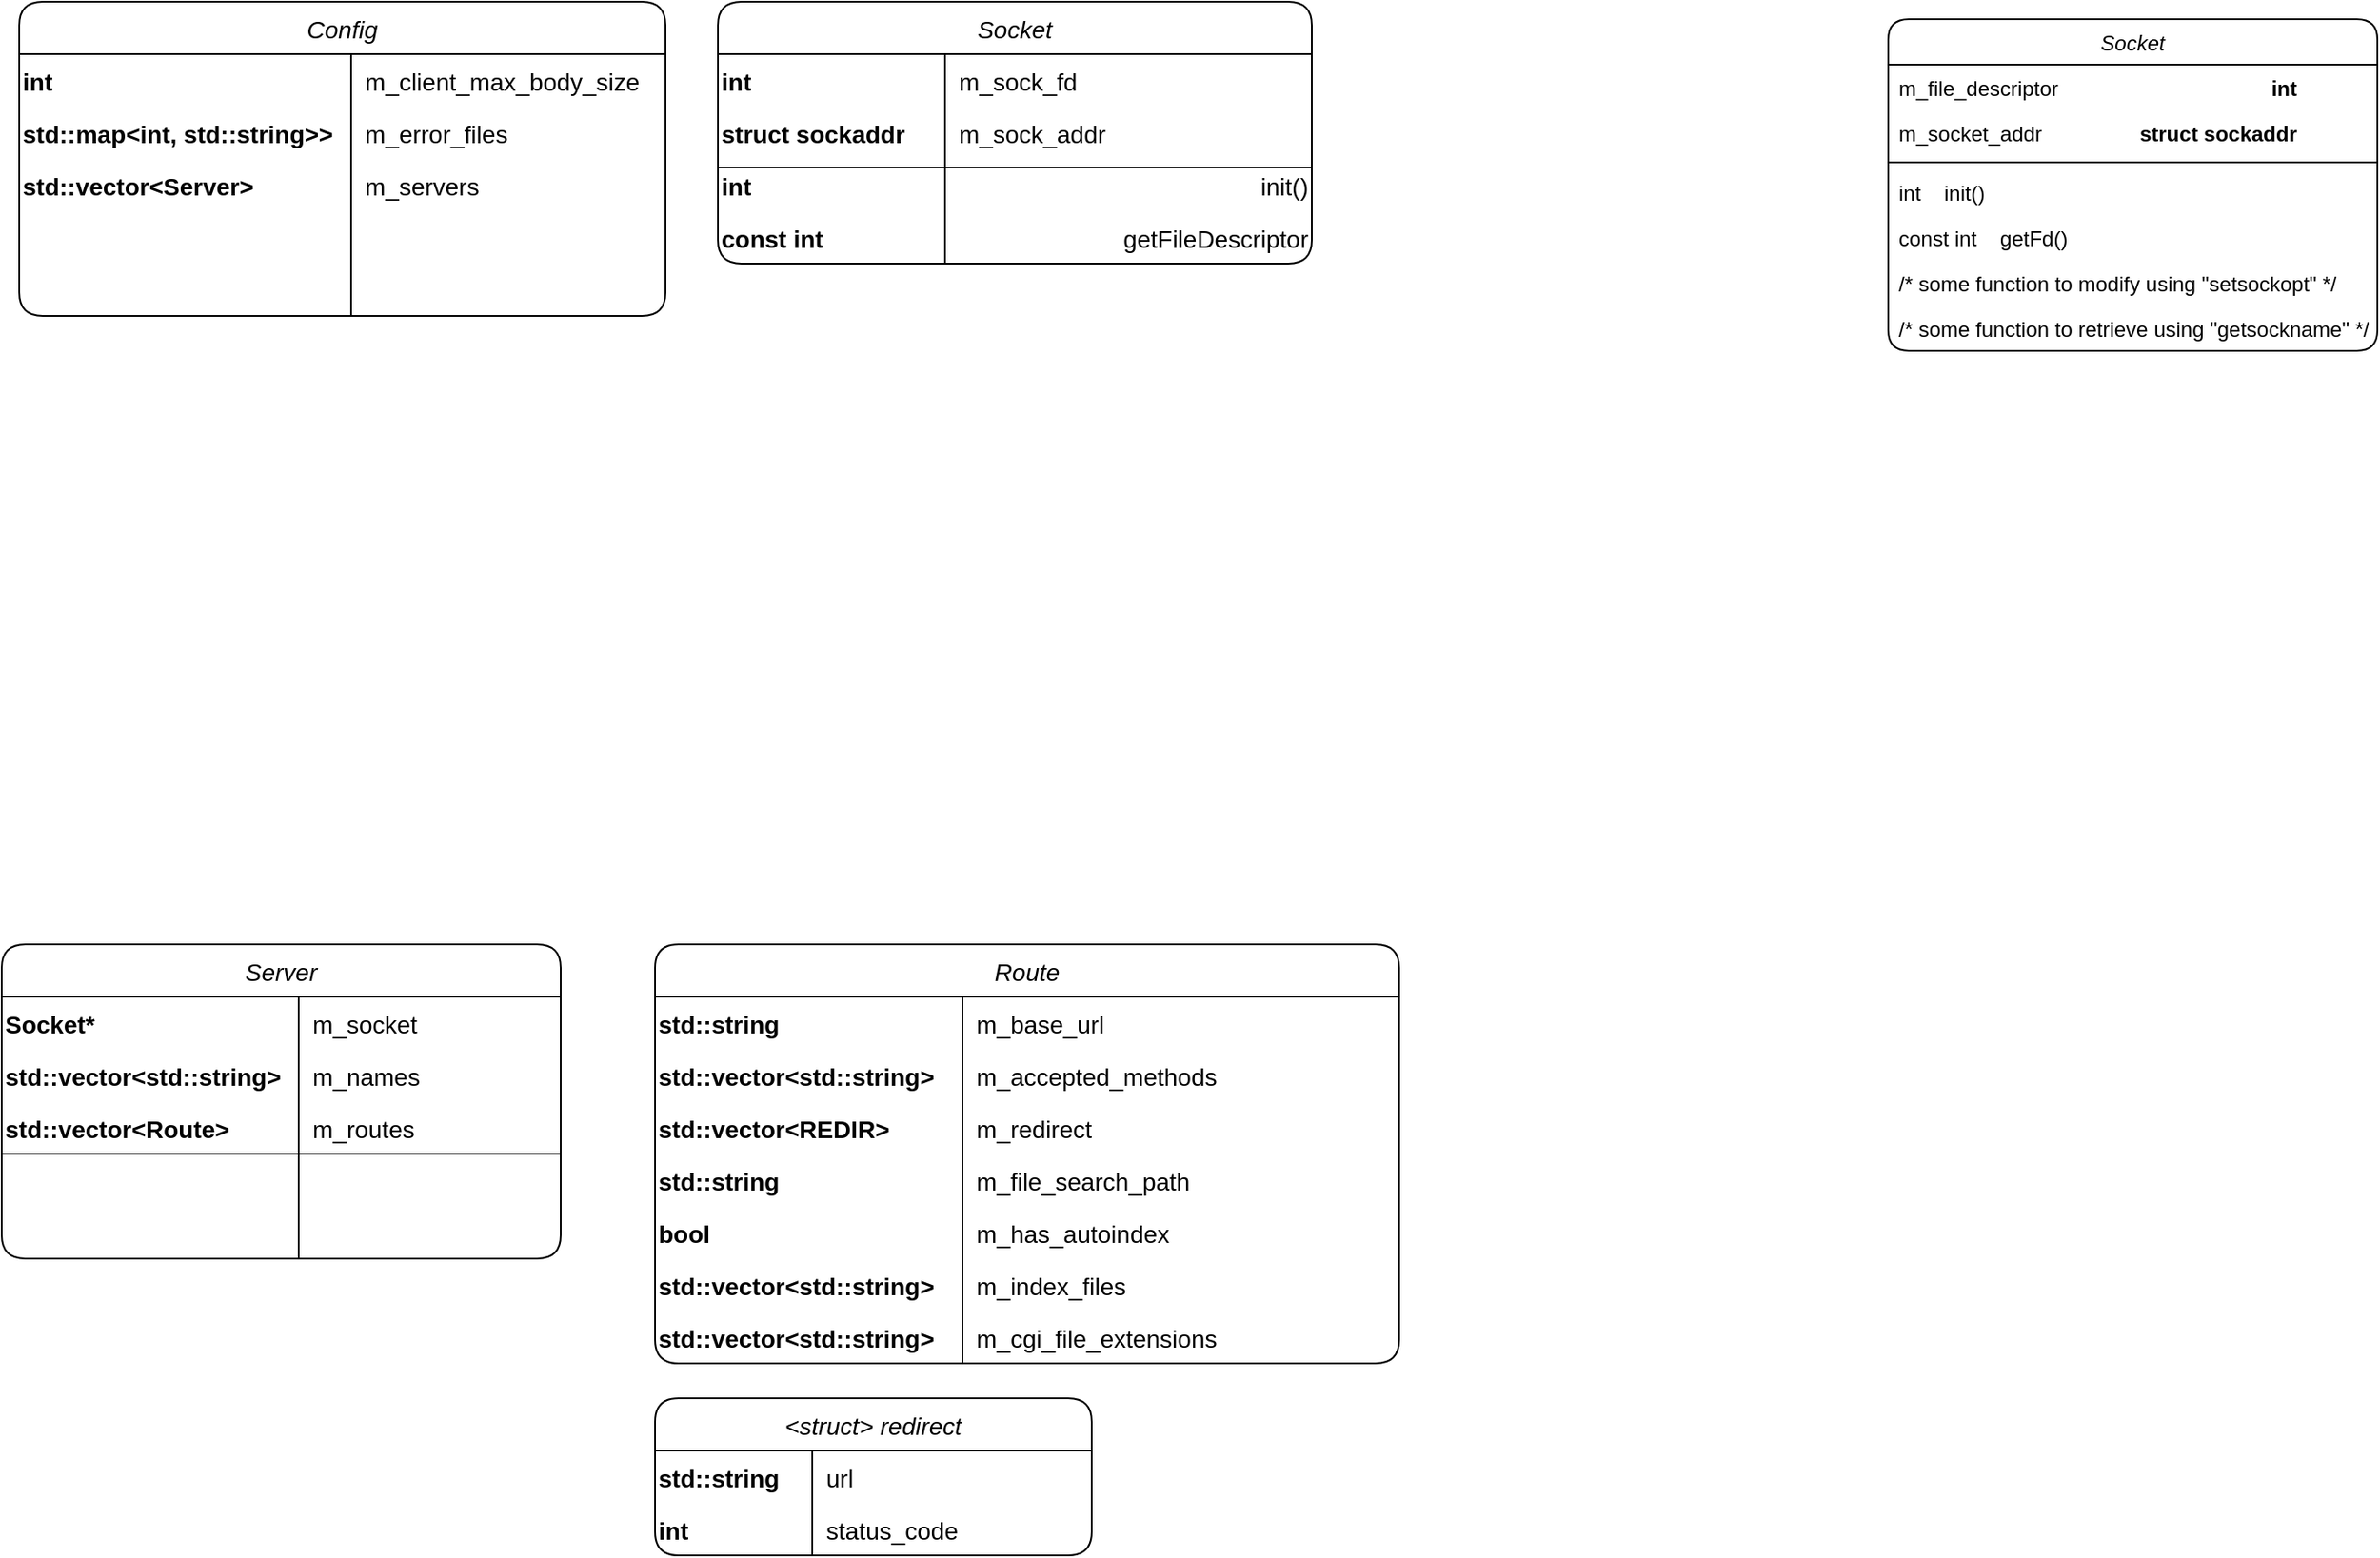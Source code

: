 <mxfile version="16.5.2" type="device"><diagram id="C5RBs43oDa-KdzZeNtuy" name="Page-1"><mxGraphModel dx="2066" dy="1130" grid="1" gridSize="10" guides="1" tooltips="1" connect="1" arrows="1" fold="1" page="1" pageScale="1" pageWidth="827" pageHeight="1169" math="0" shadow="0"><root><mxCell id="WIyWlLk6GJQsqaUBKTNV-0"/><mxCell id="WIyWlLk6GJQsqaUBKTNV-1" parent="WIyWlLk6GJQsqaUBKTNV-0"/><mxCell id="sUEwmZdYw1arLNyRyCAi-37" value="Socket" style="swimlane;fontStyle=2;align=center;verticalAlign=top;childLayout=stackLayout;horizontal=1;startSize=26;horizontalStack=0;resizeParent=1;resizeLast=0;collapsible=1;marginBottom=0;rounded=1;shadow=0;strokeWidth=1;" parent="WIyWlLk6GJQsqaUBKTNV-1" vertex="1"><mxGeometry x="1120" y="120" width="280" height="190" as="geometry"><mxRectangle x="220" y="120" width="160" height="26" as="alternateBounds"/></mxGeometry></mxCell><mxCell id="sUEwmZdYw1arLNyRyCAi-38" value="" style="group" parent="sUEwmZdYw1arLNyRyCAi-37" vertex="1" connectable="0"><mxGeometry y="26" width="280" height="26" as="geometry"/></mxCell><mxCell id="sUEwmZdYw1arLNyRyCAi-39" value="m_file_descriptor" style="text;align=left;verticalAlign=top;spacingLeft=4;spacingRight=4;overflow=hidden;rotatable=0;points=[[0,0.5],[1,0.5]];portConstraint=eastwest;" parent="sUEwmZdYw1arLNyRyCAi-38" vertex="1"><mxGeometry width="120" height="26" as="geometry"/></mxCell><mxCell id="sUEwmZdYw1arLNyRyCAi-40" value="int" style="text;align=right;verticalAlign=top;spacingLeft=4;spacingRight=4;overflow=hidden;rotatable=0;points=[[0,0.5],[1,0.5]];portConstraint=eastwest;fontStyle=1" parent="sUEwmZdYw1arLNyRyCAi-38" vertex="1"><mxGeometry x="120" width="120" height="26" as="geometry"/></mxCell><mxCell id="sUEwmZdYw1arLNyRyCAi-41" value="" style="group" parent="sUEwmZdYw1arLNyRyCAi-37" vertex="1" connectable="0"><mxGeometry y="52" width="280" height="26" as="geometry"/></mxCell><mxCell id="sUEwmZdYw1arLNyRyCAi-42" value="m_socket_addr" style="text;align=left;verticalAlign=top;spacingLeft=4;spacingRight=4;overflow=hidden;rotatable=0;points=[[0,0.5],[1,0.5]];portConstraint=eastwest;" parent="sUEwmZdYw1arLNyRyCAi-41" vertex="1"><mxGeometry width="120" height="26" as="geometry"/></mxCell><mxCell id="sUEwmZdYw1arLNyRyCAi-43" value="struct sockaddr" style="text;align=right;verticalAlign=top;spacingLeft=4;spacingRight=4;overflow=hidden;rotatable=0;points=[[0,0.5],[1,0.5]];portConstraint=eastwest;fontStyle=1" parent="sUEwmZdYw1arLNyRyCAi-41" vertex="1"><mxGeometry x="120" width="120" height="26" as="geometry"/></mxCell><mxCell id="sUEwmZdYw1arLNyRyCAi-44" value="" style="line;html=1;strokeWidth=1;align=left;verticalAlign=middle;spacingTop=-1;spacingLeft=3;spacingRight=3;rotatable=0;labelPosition=right;points=[];portConstraint=eastwest;" parent="sUEwmZdYw1arLNyRyCAi-37" vertex="1"><mxGeometry y="78" width="280" height="8" as="geometry"/></mxCell><mxCell id="sUEwmZdYw1arLNyRyCAi-45" value="int    init()" style="text;align=left;verticalAlign=top;spacingLeft=4;spacingRight=4;overflow=hidden;rotatable=0;points=[[0,0.5],[1,0.5]];portConstraint=eastwest;" parent="sUEwmZdYw1arLNyRyCAi-37" vertex="1"><mxGeometry y="86" width="280" height="26" as="geometry"/></mxCell><mxCell id="sUEwmZdYw1arLNyRyCAi-46" value="const int    getFd()" style="text;align=left;verticalAlign=top;spacingLeft=4;spacingRight=4;overflow=hidden;rotatable=0;points=[[0,0.5],[1,0.5]];portConstraint=eastwest;" parent="sUEwmZdYw1arLNyRyCAi-37" vertex="1"><mxGeometry y="112" width="280" height="26" as="geometry"/></mxCell><mxCell id="sUEwmZdYw1arLNyRyCAi-47" value="/* some function to modify using &quot;setsockopt&quot; */" style="text;align=left;verticalAlign=top;spacingLeft=4;spacingRight=4;overflow=hidden;rotatable=0;points=[[0,0.5],[1,0.5]];portConstraint=eastwest;" parent="sUEwmZdYw1arLNyRyCAi-37" vertex="1"><mxGeometry y="138" width="280" height="26" as="geometry"/></mxCell><mxCell id="sUEwmZdYw1arLNyRyCAi-48" value="/* some function to retrieve using &quot;getsockname&quot; */" style="text;align=left;verticalAlign=top;spacingLeft=4;spacingRight=4;overflow=hidden;rotatable=0;points=[[0,0.5],[1,0.5]];portConstraint=eastwest;" parent="sUEwmZdYw1arLNyRyCAi-37" vertex="1"><mxGeometry y="164" width="280" height="26" as="geometry"/></mxCell><mxCell id="sUEwmZdYw1arLNyRyCAi-73" value="Server" style="shape=table;startSize=30;container=1;collapsible=1;childLayout=tableLayout;fixedRows=1;rowLines=0;fontStyle=2;align=center;resizeLast=1;rounded=1;labelBackgroundColor=none;fillColor=default;gradientColor=none;fontSize=14;" parent="WIyWlLk6GJQsqaUBKTNV-1" vertex="1"><mxGeometry x="40" y="650" width="320" height="180" as="geometry"/></mxCell><mxCell id="sUEwmZdYw1arLNyRyCAi-77" value="" style="shape=tableRow;horizontal=0;startSize=0;swimlaneHead=0;swimlaneBody=0;fillColor=none;collapsible=0;dropTarget=0;points=[[0,0.5],[1,0.5]];portConstraint=eastwest;top=0;left=0;right=0;bottom=0;rounded=1;labelBackgroundColor=#E6E6E6;strokeColor=default;swimlaneFillColor=none;swimlaneLine=1;sketch=0;" parent="sUEwmZdYw1arLNyRyCAi-73" vertex="1"><mxGeometry y="30" width="320" height="30" as="geometry"/></mxCell><mxCell id="sUEwmZdYw1arLNyRyCAi-78" value="Socket*" style="shape=partialRectangle;connectable=0;fillColor=none;top=0;left=0;bottom=0;right=0;editable=1;overflow=hidden;rounded=1;labelBackgroundColor=none;fontStyle=1;align=left;fontSize=14;" parent="sUEwmZdYw1arLNyRyCAi-77" vertex="1"><mxGeometry width="170" height="30" as="geometry"><mxRectangle width="170" height="30" as="alternateBounds"/></mxGeometry></mxCell><mxCell id="sUEwmZdYw1arLNyRyCAi-79" value="m_socket" style="shape=partialRectangle;connectable=0;fillColor=none;top=0;left=0;bottom=0;right=0;align=left;spacingLeft=6;overflow=hidden;rounded=1;labelBackgroundColor=none;strokeColor=default;fontSize=14;" parent="sUEwmZdYw1arLNyRyCAi-77" vertex="1"><mxGeometry x="170" width="150" height="30" as="geometry"><mxRectangle width="150" height="30" as="alternateBounds"/></mxGeometry></mxCell><mxCell id="sUEwmZdYw1arLNyRyCAi-80" value="" style="shape=tableRow;horizontal=0;startSize=0;swimlaneHead=0;swimlaneBody=0;fillColor=none;collapsible=0;dropTarget=0;points=[[0,0.5],[1,0.5]];portConstraint=eastwest;top=0;left=0;right=0;bottom=0;rounded=1;labelBackgroundColor=#E6E6E6;" parent="sUEwmZdYw1arLNyRyCAi-73" vertex="1"><mxGeometry y="60" width="320" height="30" as="geometry"/></mxCell><mxCell id="sUEwmZdYw1arLNyRyCAi-81" value="std::vector&lt;std::string&gt;" style="shape=partialRectangle;connectable=0;fillColor=none;top=0;left=0;bottom=0;right=0;editable=1;overflow=hidden;rounded=1;labelBackgroundColor=none;fontStyle=1;align=left;fontSize=14;" parent="sUEwmZdYw1arLNyRyCAi-80" vertex="1"><mxGeometry width="170" height="30" as="geometry"><mxRectangle width="170" height="30" as="alternateBounds"/></mxGeometry></mxCell><mxCell id="sUEwmZdYw1arLNyRyCAi-82" value="m_names" style="shape=partialRectangle;connectable=0;fillColor=none;top=0;left=0;bottom=0;right=0;align=left;spacingLeft=6;overflow=hidden;rounded=1;labelBackgroundColor=none;fontSize=14;" parent="sUEwmZdYw1arLNyRyCAi-80" vertex="1"><mxGeometry x="170" width="150" height="30" as="geometry"><mxRectangle width="150" height="30" as="alternateBounds"/></mxGeometry></mxCell><mxCell id="sUEwmZdYw1arLNyRyCAi-83" value="" style="shape=tableRow;horizontal=0;startSize=0;swimlaneHead=0;swimlaneBody=0;fillColor=none;collapsible=0;dropTarget=0;points=[[0,0.5],[1,0.5]];portConstraint=eastwest;top=0;left=0;right=0;bottom=0;rounded=1;labelBackgroundColor=#E6E6E6;" parent="sUEwmZdYw1arLNyRyCAi-73" vertex="1"><mxGeometry y="90" width="320" height="30" as="geometry"/></mxCell><mxCell id="sUEwmZdYw1arLNyRyCAi-84" value="std::vector&lt;Route&gt;" style="shape=partialRectangle;connectable=0;fillColor=none;top=0;left=0;bottom=0;right=0;editable=1;overflow=hidden;rounded=1;labelBackgroundColor=none;align=left;fontStyle=1;fontSize=14;" parent="sUEwmZdYw1arLNyRyCAi-83" vertex="1"><mxGeometry width="170" height="30" as="geometry"><mxRectangle width="170" height="30" as="alternateBounds"/></mxGeometry></mxCell><mxCell id="sUEwmZdYw1arLNyRyCAi-85" value="m_routes" style="shape=partialRectangle;connectable=0;fillColor=none;top=0;left=0;bottom=0;right=0;align=left;spacingLeft=6;overflow=hidden;rounded=1;labelBackgroundColor=none;fontSize=14;" parent="sUEwmZdYw1arLNyRyCAi-83" vertex="1"><mxGeometry x="170" width="150" height="30" as="geometry"><mxRectangle width="150" height="30" as="alternateBounds"/></mxGeometry></mxCell><mxCell id="sUEwmZdYw1arLNyRyCAi-101" style="shape=tableRow;horizontal=0;startSize=0;swimlaneHead=0;swimlaneBody=0;fillColor=none;collapsible=0;dropTarget=0;points=[[0,0.5],[1,0.5]];portConstraint=eastwest;top=0;left=0;right=0;bottom=0;rounded=1;labelBackgroundColor=#E6E6E6;" parent="sUEwmZdYw1arLNyRyCAi-73" vertex="1"><mxGeometry y="120" width="320" height="30" as="geometry"/></mxCell><mxCell id="sUEwmZdYw1arLNyRyCAi-102" style="shape=partialRectangle;connectable=0;fillColor=none;top=0;left=0;bottom=0;right=0;editable=1;overflow=hidden;rounded=1;labelBackgroundColor=none;align=left;fontStyle=1;fontSize=14;" parent="sUEwmZdYw1arLNyRyCAi-101" vertex="1"><mxGeometry width="170" height="30" as="geometry"><mxRectangle width="170" height="30" as="alternateBounds"/></mxGeometry></mxCell><mxCell id="sUEwmZdYw1arLNyRyCAi-103" style="shape=partialRectangle;connectable=0;fillColor=none;top=0;left=0;bottom=0;right=0;align=right;spacingLeft=6;overflow=hidden;rounded=1;labelBackgroundColor=none;fontSize=14;" parent="sUEwmZdYw1arLNyRyCAi-101" vertex="1"><mxGeometry x="170" width="150" height="30" as="geometry"><mxRectangle width="150" height="30" as="alternateBounds"/></mxGeometry></mxCell><mxCell id="sUEwmZdYw1arLNyRyCAi-98" style="shape=tableRow;horizontal=0;startSize=0;swimlaneHead=0;swimlaneBody=0;fillColor=none;collapsible=0;dropTarget=0;points=[[0,0.5],[1,0.5]];portConstraint=eastwest;top=0;left=0;right=0;bottom=0;rounded=1;labelBackgroundColor=#E6E6E6;" parent="sUEwmZdYw1arLNyRyCAi-73" vertex="1"><mxGeometry y="150" width="320" height="30" as="geometry"/></mxCell><mxCell id="sUEwmZdYw1arLNyRyCAi-99" style="shape=partialRectangle;connectable=0;fillColor=none;top=0;left=0;bottom=0;right=0;editable=1;overflow=hidden;rounded=1;labelBackgroundColor=none;align=left;fontStyle=1;fontSize=14;" parent="sUEwmZdYw1arLNyRyCAi-98" vertex="1"><mxGeometry width="170" height="30" as="geometry"><mxRectangle width="170" height="30" as="alternateBounds"/></mxGeometry></mxCell><mxCell id="sUEwmZdYw1arLNyRyCAi-100" style="shape=partialRectangle;connectable=0;fillColor=none;top=0;left=0;bottom=0;right=0;align=right;spacingLeft=6;overflow=hidden;rounded=1;labelBackgroundColor=none;fontSize=14;" parent="sUEwmZdYw1arLNyRyCAi-98" vertex="1"><mxGeometry x="170" width="150" height="30" as="geometry"><mxRectangle width="150" height="30" as="alternateBounds"/></mxGeometry></mxCell><mxCell id="sUEwmZdYw1arLNyRyCAi-104" value="Config" style="shape=table;startSize=30;container=1;collapsible=1;childLayout=tableLayout;fixedRows=1;rowLines=0;fontStyle=2;align=center;resizeLast=1;rounded=1;labelBackgroundColor=none;fillColor=default;gradientColor=none;fontSize=14;" parent="WIyWlLk6GJQsqaUBKTNV-1" vertex="1"><mxGeometry x="50" y="110" width="370" height="180" as="geometry"/></mxCell><mxCell id="sUEwmZdYw1arLNyRyCAi-105" value="" style="shape=tableRow;horizontal=0;startSize=0;swimlaneHead=0;swimlaneBody=0;fillColor=none;collapsible=0;dropTarget=0;points=[[0,0.5],[1,0.5]];portConstraint=eastwest;top=0;left=0;right=0;bottom=0;rounded=1;labelBackgroundColor=#E6E6E6;strokeColor=default;swimlaneFillColor=none;swimlaneLine=1;sketch=0;" parent="sUEwmZdYw1arLNyRyCAi-104" vertex="1"><mxGeometry y="30" width="370" height="30" as="geometry"/></mxCell><mxCell id="sUEwmZdYw1arLNyRyCAi-106" value="int" style="shape=partialRectangle;connectable=0;fillColor=none;top=0;left=0;bottom=0;right=0;editable=1;overflow=hidden;rounded=1;labelBackgroundColor=none;fontStyle=1;align=left;fontSize=14;" parent="sUEwmZdYw1arLNyRyCAi-105" vertex="1"><mxGeometry width="190" height="30" as="geometry"><mxRectangle width="190" height="30" as="alternateBounds"/></mxGeometry></mxCell><mxCell id="sUEwmZdYw1arLNyRyCAi-107" value="m_client_max_body_size" style="shape=partialRectangle;connectable=0;fillColor=none;top=0;left=0;bottom=0;right=0;align=left;spacingLeft=6;overflow=hidden;rounded=1;labelBackgroundColor=none;strokeColor=default;fontSize=14;" parent="sUEwmZdYw1arLNyRyCAi-105" vertex="1"><mxGeometry x="190" width="180" height="30" as="geometry"><mxRectangle width="180" height="30" as="alternateBounds"/></mxGeometry></mxCell><mxCell id="sUEwmZdYw1arLNyRyCAi-108" value="" style="shape=tableRow;horizontal=0;startSize=0;swimlaneHead=0;swimlaneBody=0;fillColor=none;collapsible=0;dropTarget=0;points=[[0,0.5],[1,0.5]];portConstraint=eastwest;top=0;left=0;right=0;bottom=0;rounded=1;labelBackgroundColor=#E6E6E6;" parent="sUEwmZdYw1arLNyRyCAi-104" vertex="1"><mxGeometry y="60" width="370" height="30" as="geometry"/></mxCell><mxCell id="sUEwmZdYw1arLNyRyCAi-109" value="std::map&lt;int, std::string&gt;&gt;" style="shape=partialRectangle;connectable=0;fillColor=none;top=0;left=0;bottom=0;right=0;editable=1;overflow=hidden;rounded=1;labelBackgroundColor=none;fontStyle=1;align=left;fontSize=14;" parent="sUEwmZdYw1arLNyRyCAi-108" vertex="1"><mxGeometry width="190" height="30" as="geometry"><mxRectangle width="190" height="30" as="alternateBounds"/></mxGeometry></mxCell><mxCell id="sUEwmZdYw1arLNyRyCAi-110" value="m_error_files" style="shape=partialRectangle;connectable=0;fillColor=none;top=0;left=0;bottom=0;right=0;align=left;spacingLeft=6;overflow=hidden;rounded=1;labelBackgroundColor=none;fontSize=14;" parent="sUEwmZdYw1arLNyRyCAi-108" vertex="1"><mxGeometry x="190" width="180" height="30" as="geometry"><mxRectangle width="180" height="30" as="alternateBounds"/></mxGeometry></mxCell><mxCell id="sUEwmZdYw1arLNyRyCAi-111" value="" style="shape=tableRow;horizontal=0;startSize=0;swimlaneHead=0;swimlaneBody=0;fillColor=none;collapsible=0;dropTarget=0;points=[[0,0.5],[1,0.5]];portConstraint=eastwest;top=0;left=0;right=0;bottom=0;rounded=1;labelBackgroundColor=#E6E6E6;" parent="sUEwmZdYw1arLNyRyCAi-104" vertex="1"><mxGeometry y="90" width="370" height="30" as="geometry"/></mxCell><mxCell id="sUEwmZdYw1arLNyRyCAi-112" value="std::vector&lt;Server&gt;" style="shape=partialRectangle;connectable=0;fillColor=none;top=0;left=0;bottom=0;right=0;editable=1;overflow=hidden;rounded=1;labelBackgroundColor=none;align=left;fontStyle=1;fontSize=14;" parent="sUEwmZdYw1arLNyRyCAi-111" vertex="1"><mxGeometry width="190" height="30" as="geometry"><mxRectangle width="190" height="30" as="alternateBounds"/></mxGeometry></mxCell><mxCell id="sUEwmZdYw1arLNyRyCAi-113" value="m_servers" style="shape=partialRectangle;connectable=0;fillColor=none;top=0;left=0;bottom=0;right=0;align=left;spacingLeft=6;overflow=hidden;rounded=1;labelBackgroundColor=none;fontSize=14;" parent="sUEwmZdYw1arLNyRyCAi-111" vertex="1"><mxGeometry x="190" width="180" height="30" as="geometry"><mxRectangle width="180" height="30" as="alternateBounds"/></mxGeometry></mxCell><mxCell id="sUEwmZdYw1arLNyRyCAi-114" style="shape=tableRow;horizontal=0;startSize=0;swimlaneHead=0;swimlaneBody=0;fillColor=none;collapsible=0;dropTarget=0;points=[[0,0.5],[1,0.5]];portConstraint=eastwest;top=0;left=0;right=0;bottom=0;rounded=1;labelBackgroundColor=#E6E6E6;" parent="sUEwmZdYw1arLNyRyCAi-104" vertex="1"><mxGeometry y="120" width="370" height="30" as="geometry"/></mxCell><mxCell id="sUEwmZdYw1arLNyRyCAi-115" style="shape=partialRectangle;connectable=0;fillColor=none;top=0;left=0;bottom=0;right=0;editable=1;overflow=hidden;rounded=1;labelBackgroundColor=none;align=left;fontStyle=1;fontSize=14;" parent="sUEwmZdYw1arLNyRyCAi-114" vertex="1"><mxGeometry width="190" height="30" as="geometry"><mxRectangle width="190" height="30" as="alternateBounds"/></mxGeometry></mxCell><mxCell id="sUEwmZdYw1arLNyRyCAi-116" style="shape=partialRectangle;connectable=0;fillColor=none;top=0;left=0;bottom=0;right=0;align=right;spacingLeft=6;overflow=hidden;rounded=1;labelBackgroundColor=none;fontSize=14;" parent="sUEwmZdYw1arLNyRyCAi-114" vertex="1"><mxGeometry x="190" width="180" height="30" as="geometry"><mxRectangle width="180" height="30" as="alternateBounds"/></mxGeometry></mxCell><mxCell id="sUEwmZdYw1arLNyRyCAi-117" style="shape=tableRow;horizontal=0;startSize=0;swimlaneHead=0;swimlaneBody=0;fillColor=none;collapsible=0;dropTarget=0;points=[[0,0.5],[1,0.5]];portConstraint=eastwest;top=0;left=0;right=0;bottom=0;rounded=1;labelBackgroundColor=#E6E6E6;" parent="sUEwmZdYw1arLNyRyCAi-104" vertex="1"><mxGeometry y="150" width="370" height="30" as="geometry"/></mxCell><mxCell id="sUEwmZdYw1arLNyRyCAi-118" style="shape=partialRectangle;connectable=0;fillColor=none;top=0;left=0;bottom=0;right=0;editable=1;overflow=hidden;rounded=1;labelBackgroundColor=none;align=left;fontStyle=1;fontSize=14;" parent="sUEwmZdYw1arLNyRyCAi-117" vertex="1"><mxGeometry width="190" height="30" as="geometry"><mxRectangle width="190" height="30" as="alternateBounds"/></mxGeometry></mxCell><mxCell id="sUEwmZdYw1arLNyRyCAi-119" style="shape=partialRectangle;connectable=0;fillColor=none;top=0;left=0;bottom=0;right=0;align=right;spacingLeft=6;overflow=hidden;rounded=1;labelBackgroundColor=none;fontSize=14;" parent="sUEwmZdYw1arLNyRyCAi-117" vertex="1"><mxGeometry x="190" width="180" height="30" as="geometry"><mxRectangle width="180" height="30" as="alternateBounds"/></mxGeometry></mxCell><mxCell id="sUEwmZdYw1arLNyRyCAi-120" value="Socket" style="shape=table;startSize=30;container=1;collapsible=1;childLayout=tableLayout;fixedRows=1;rowLines=0;fontStyle=2;align=center;resizeLast=1;rounded=1;labelBackgroundColor=none;fillColor=default;gradientColor=none;fontSize=14;" parent="WIyWlLk6GJQsqaUBKTNV-1" vertex="1"><mxGeometry x="450" y="110" width="340" height="150" as="geometry"/></mxCell><mxCell id="sUEwmZdYw1arLNyRyCAi-121" value="" style="shape=tableRow;horizontal=0;startSize=0;swimlaneHead=0;swimlaneBody=0;fillColor=none;collapsible=0;dropTarget=0;points=[[0,0.5],[1,0.5]];portConstraint=eastwest;top=0;left=0;right=0;bottom=0;rounded=1;labelBackgroundColor=#E6E6E6;strokeColor=default;swimlaneFillColor=none;swimlaneLine=1;sketch=0;" parent="sUEwmZdYw1arLNyRyCAi-120" vertex="1"><mxGeometry y="30" width="340" height="30" as="geometry"/></mxCell><mxCell id="sUEwmZdYw1arLNyRyCAi-122" value="int" style="shape=partialRectangle;connectable=0;fillColor=none;top=0;left=0;bottom=0;right=0;editable=1;overflow=hidden;rounded=1;labelBackgroundColor=none;fontStyle=1;align=left;fontSize=14;" parent="sUEwmZdYw1arLNyRyCAi-121" vertex="1"><mxGeometry width="130" height="30" as="geometry"><mxRectangle width="130" height="30" as="alternateBounds"/></mxGeometry></mxCell><mxCell id="sUEwmZdYw1arLNyRyCAi-123" value="m_sock_fd" style="shape=partialRectangle;connectable=0;fillColor=none;top=0;left=0;bottom=0;right=0;align=left;spacingLeft=6;overflow=hidden;rounded=1;labelBackgroundColor=none;strokeColor=default;fontSize=14;" parent="sUEwmZdYw1arLNyRyCAi-121" vertex="1"><mxGeometry x="130" width="210" height="30" as="geometry"><mxRectangle width="210" height="30" as="alternateBounds"/></mxGeometry></mxCell><mxCell id="sUEwmZdYw1arLNyRyCAi-124" value="" style="shape=tableRow;horizontal=0;startSize=0;swimlaneHead=0;swimlaneBody=0;fillColor=none;collapsible=0;dropTarget=0;points=[[0,0.5],[1,0.5]];portConstraint=eastwest;top=0;left=0;right=0;bottom=0;rounded=1;labelBackgroundColor=#E6E6E6;" parent="sUEwmZdYw1arLNyRyCAi-120" vertex="1"><mxGeometry y="60" width="340" height="30" as="geometry"/></mxCell><mxCell id="sUEwmZdYw1arLNyRyCAi-125" value="struct sockaddr" style="shape=partialRectangle;connectable=0;fillColor=none;top=0;left=0;bottom=0;right=0;editable=1;overflow=hidden;rounded=1;labelBackgroundColor=none;fontStyle=1;align=left;fontSize=14;" parent="sUEwmZdYw1arLNyRyCAi-124" vertex="1"><mxGeometry width="130" height="30" as="geometry"><mxRectangle width="130" height="30" as="alternateBounds"/></mxGeometry></mxCell><mxCell id="sUEwmZdYw1arLNyRyCAi-126" value="m_sock_addr" style="shape=partialRectangle;connectable=0;fillColor=none;top=0;left=0;bottom=0;right=0;align=left;spacingLeft=6;overflow=hidden;rounded=1;labelBackgroundColor=none;fontSize=14;" parent="sUEwmZdYw1arLNyRyCAi-124" vertex="1"><mxGeometry x="130" width="210" height="30" as="geometry"><mxRectangle width="210" height="30" as="alternateBounds"/></mxGeometry></mxCell><mxCell id="sUEwmZdYw1arLNyRyCAi-130" style="shape=tableRow;horizontal=0;startSize=0;swimlaneHead=0;swimlaneBody=0;fillColor=none;collapsible=0;dropTarget=0;points=[[0,0.5],[1,0.5]];portConstraint=eastwest;top=0;left=0;right=0;bottom=0;rounded=1;labelBackgroundColor=#E6E6E6;" parent="sUEwmZdYw1arLNyRyCAi-120" vertex="1"><mxGeometry y="90" width="340" height="30" as="geometry"/></mxCell><mxCell id="sUEwmZdYw1arLNyRyCAi-131" value="int" style="shape=partialRectangle;connectable=0;fillColor=none;top=0;left=0;bottom=0;right=0;editable=1;overflow=hidden;rounded=1;labelBackgroundColor=none;align=left;fontStyle=1;fontSize=14;" parent="sUEwmZdYw1arLNyRyCAi-130" vertex="1"><mxGeometry width="130" height="30" as="geometry"><mxRectangle width="130" height="30" as="alternateBounds"/></mxGeometry></mxCell><mxCell id="sUEwmZdYw1arLNyRyCAi-132" value="init()" style="shape=partialRectangle;connectable=0;fillColor=none;top=0;left=0;bottom=0;right=0;align=right;spacingLeft=6;overflow=hidden;rounded=1;labelBackgroundColor=none;fontSize=14;" parent="sUEwmZdYw1arLNyRyCAi-130" vertex="1"><mxGeometry x="130" width="210" height="30" as="geometry"><mxRectangle width="210" height="30" as="alternateBounds"/></mxGeometry></mxCell><mxCell id="sUEwmZdYw1arLNyRyCAi-133" style="shape=tableRow;horizontal=0;startSize=0;swimlaneHead=0;swimlaneBody=0;fillColor=none;collapsible=0;dropTarget=0;points=[[0,0.5],[1,0.5]];portConstraint=eastwest;top=0;left=0;right=0;bottom=0;rounded=1;labelBackgroundColor=#E6E6E6;" parent="sUEwmZdYw1arLNyRyCAi-120" vertex="1"><mxGeometry y="120" width="340" height="30" as="geometry"/></mxCell><mxCell id="sUEwmZdYw1arLNyRyCAi-134" value="const int" style="shape=partialRectangle;connectable=0;fillColor=none;top=0;left=0;bottom=0;right=0;editable=1;overflow=hidden;rounded=1;labelBackgroundColor=none;align=left;fontStyle=1;fontSize=14;" parent="sUEwmZdYw1arLNyRyCAi-133" vertex="1"><mxGeometry width="130" height="30" as="geometry"><mxRectangle width="130" height="30" as="alternateBounds"/></mxGeometry></mxCell><mxCell id="sUEwmZdYw1arLNyRyCAi-135" value="getFileDescriptor" style="shape=partialRectangle;connectable=0;fillColor=none;top=0;left=0;bottom=0;right=0;align=right;spacingLeft=6;overflow=hidden;rounded=1;labelBackgroundColor=none;fontSize=14;" parent="sUEwmZdYw1arLNyRyCAi-133" vertex="1"><mxGeometry x="130" width="210" height="30" as="geometry"><mxRectangle width="210" height="30" as="alternateBounds"/></mxGeometry></mxCell><mxCell id="sUEwmZdYw1arLNyRyCAi-136" value="Route" style="shape=table;startSize=30;container=1;collapsible=1;childLayout=tableLayout;fixedRows=1;rowLines=0;fontStyle=2;align=center;resizeLast=1;rounded=1;labelBackgroundColor=none;fillColor=default;gradientColor=none;fontSize=14;" parent="WIyWlLk6GJQsqaUBKTNV-1" vertex="1"><mxGeometry x="414" y="650" width="426" height="240" as="geometry"/></mxCell><mxCell id="sUEwmZdYw1arLNyRyCAi-137" value="" style="shape=tableRow;horizontal=0;startSize=0;swimlaneHead=0;swimlaneBody=0;fillColor=none;collapsible=0;dropTarget=0;points=[[0,0.5],[1,0.5]];portConstraint=eastwest;top=0;left=0;right=0;bottom=0;rounded=1;labelBackgroundColor=#E6E6E6;strokeColor=default;swimlaneFillColor=none;swimlaneLine=1;sketch=0;" parent="sUEwmZdYw1arLNyRyCAi-136" vertex="1"><mxGeometry y="30" width="426" height="30" as="geometry"/></mxCell><mxCell id="sUEwmZdYw1arLNyRyCAi-138" value="std::string" style="shape=partialRectangle;connectable=0;fillColor=none;top=0;left=0;bottom=0;right=0;editable=1;overflow=hidden;rounded=1;labelBackgroundColor=none;fontStyle=1;align=left;fontSize=14;" parent="sUEwmZdYw1arLNyRyCAi-137" vertex="1"><mxGeometry width="176" height="30" as="geometry"><mxRectangle width="176" height="30" as="alternateBounds"/></mxGeometry></mxCell><mxCell id="sUEwmZdYw1arLNyRyCAi-139" value="m_base_url" style="shape=partialRectangle;connectable=0;fillColor=none;top=0;left=0;bottom=0;right=0;align=left;spacingLeft=6;overflow=hidden;rounded=1;labelBackgroundColor=none;strokeColor=default;fontSize=14;" parent="sUEwmZdYw1arLNyRyCAi-137" vertex="1"><mxGeometry x="176" width="250" height="30" as="geometry"><mxRectangle width="250" height="30" as="alternateBounds"/></mxGeometry></mxCell><mxCell id="sUEwmZdYw1arLNyRyCAi-140" value="" style="shape=tableRow;horizontal=0;startSize=0;swimlaneHead=0;swimlaneBody=0;fillColor=none;collapsible=0;dropTarget=0;points=[[0,0.5],[1,0.5]];portConstraint=eastwest;top=0;left=0;right=0;bottom=0;rounded=1;labelBackgroundColor=#E6E6E6;" parent="sUEwmZdYw1arLNyRyCAi-136" vertex="1"><mxGeometry y="60" width="426" height="30" as="geometry"/></mxCell><mxCell id="sUEwmZdYw1arLNyRyCAi-141" value="std::vector&lt;std::string&gt;" style="shape=partialRectangle;connectable=0;fillColor=none;top=0;left=0;bottom=0;right=0;editable=1;overflow=hidden;rounded=1;labelBackgroundColor=none;fontStyle=1;align=left;fontSize=14;" parent="sUEwmZdYw1arLNyRyCAi-140" vertex="1"><mxGeometry width="176" height="30" as="geometry"><mxRectangle width="176" height="30" as="alternateBounds"/></mxGeometry></mxCell><mxCell id="sUEwmZdYw1arLNyRyCAi-142" value="m_accepted_methods" style="shape=partialRectangle;connectable=0;fillColor=none;top=0;left=0;bottom=0;right=0;align=left;spacingLeft=6;overflow=hidden;rounded=1;labelBackgroundColor=none;fontSize=14;" parent="sUEwmZdYw1arLNyRyCAi-140" vertex="1"><mxGeometry x="176" width="250" height="30" as="geometry"><mxRectangle width="250" height="30" as="alternateBounds"/></mxGeometry></mxCell><mxCell id="sUEwmZdYw1arLNyRyCAi-143" style="shape=tableRow;horizontal=0;startSize=0;swimlaneHead=0;swimlaneBody=0;fillColor=none;collapsible=0;dropTarget=0;points=[[0,0.5],[1,0.5]];portConstraint=eastwest;top=0;left=0;right=0;bottom=0;rounded=1;labelBackgroundColor=#E6E6E6;" parent="sUEwmZdYw1arLNyRyCAi-136" vertex="1"><mxGeometry y="90" width="426" height="30" as="geometry"/></mxCell><mxCell id="sUEwmZdYw1arLNyRyCAi-144" value="std::vector&lt;REDIR&gt;" style="shape=partialRectangle;connectable=0;fillColor=none;top=0;left=0;bottom=0;right=0;editable=1;overflow=hidden;rounded=1;labelBackgroundColor=none;align=left;fontStyle=1;fontSize=14;" parent="sUEwmZdYw1arLNyRyCAi-143" vertex="1"><mxGeometry width="176" height="30" as="geometry"><mxRectangle width="176" height="30" as="alternateBounds"/></mxGeometry></mxCell><mxCell id="sUEwmZdYw1arLNyRyCAi-145" value="m_redirect" style="shape=partialRectangle;connectable=0;fillColor=none;top=0;left=0;bottom=0;right=0;align=left;spacingLeft=6;overflow=hidden;rounded=1;labelBackgroundColor=none;fontSize=14;" parent="sUEwmZdYw1arLNyRyCAi-143" vertex="1"><mxGeometry x="176" width="250" height="30" as="geometry"><mxRectangle width="250" height="30" as="alternateBounds"/></mxGeometry></mxCell><mxCell id="sUEwmZdYw1arLNyRyCAi-146" style="shape=tableRow;horizontal=0;startSize=0;swimlaneHead=0;swimlaneBody=0;fillColor=none;collapsible=0;dropTarget=0;points=[[0,0.5],[1,0.5]];portConstraint=eastwest;top=0;left=0;right=0;bottom=0;rounded=1;labelBackgroundColor=#E6E6E6;" parent="sUEwmZdYw1arLNyRyCAi-136" vertex="1"><mxGeometry y="120" width="426" height="30" as="geometry"/></mxCell><mxCell id="sUEwmZdYw1arLNyRyCAi-147" value="std::string" style="shape=partialRectangle;connectable=0;fillColor=none;top=0;left=0;bottom=0;right=0;editable=1;overflow=hidden;rounded=1;labelBackgroundColor=none;align=left;fontStyle=1;fontSize=14;" parent="sUEwmZdYw1arLNyRyCAi-146" vertex="1"><mxGeometry width="176" height="30" as="geometry"><mxRectangle width="176" height="30" as="alternateBounds"/></mxGeometry></mxCell><mxCell id="sUEwmZdYw1arLNyRyCAi-148" value="m_file_search_path" style="shape=partialRectangle;connectable=0;fillColor=none;top=0;left=0;bottom=0;right=0;align=left;spacingLeft=6;overflow=hidden;rounded=1;labelBackgroundColor=none;fontSize=14;" parent="sUEwmZdYw1arLNyRyCAi-146" vertex="1"><mxGeometry x="176" width="250" height="30" as="geometry"><mxRectangle width="250" height="30" as="alternateBounds"/></mxGeometry></mxCell><mxCell id="sUEwmZdYw1arLNyRyCAi-149" style="shape=tableRow;horizontal=0;startSize=0;swimlaneHead=0;swimlaneBody=0;fillColor=none;collapsible=0;dropTarget=0;points=[[0,0.5],[1,0.5]];portConstraint=eastwest;top=0;left=0;right=0;bottom=0;rounded=1;labelBackgroundColor=#E6E6E6;" parent="sUEwmZdYw1arLNyRyCAi-136" vertex="1"><mxGeometry y="150" width="426" height="30" as="geometry"/></mxCell><mxCell id="sUEwmZdYw1arLNyRyCAi-150" value="bool" style="shape=partialRectangle;connectable=0;fillColor=none;top=0;left=0;bottom=0;right=0;editable=1;overflow=hidden;rounded=1;labelBackgroundColor=none;align=left;fontStyle=1;fontSize=14;" parent="sUEwmZdYw1arLNyRyCAi-149" vertex="1"><mxGeometry width="176" height="30" as="geometry"><mxRectangle width="176" height="30" as="alternateBounds"/></mxGeometry></mxCell><mxCell id="sUEwmZdYw1arLNyRyCAi-151" value="m_has_autoindex" style="shape=partialRectangle;connectable=0;fillColor=none;top=0;left=0;bottom=0;right=0;align=left;spacingLeft=6;overflow=hidden;rounded=1;labelBackgroundColor=none;fontSize=14;" parent="sUEwmZdYw1arLNyRyCAi-149" vertex="1"><mxGeometry x="176" width="250" height="30" as="geometry"><mxRectangle width="250" height="30" as="alternateBounds"/></mxGeometry></mxCell><mxCell id="sUEwmZdYw1arLNyRyCAi-152" style="shape=tableRow;horizontal=0;startSize=0;swimlaneHead=0;swimlaneBody=0;fillColor=none;collapsible=0;dropTarget=0;points=[[0,0.5],[1,0.5]];portConstraint=eastwest;top=0;left=0;right=0;bottom=0;rounded=1;labelBackgroundColor=#E6E6E6;" parent="sUEwmZdYw1arLNyRyCAi-136" vertex="1"><mxGeometry y="180" width="426" height="30" as="geometry"/></mxCell><mxCell id="sUEwmZdYw1arLNyRyCAi-153" value="std::vector&lt;std::string&gt;" style="shape=partialRectangle;connectable=0;fillColor=none;top=0;left=0;bottom=0;right=0;editable=1;overflow=hidden;rounded=1;labelBackgroundColor=none;align=left;fontStyle=1;fontSize=14;" parent="sUEwmZdYw1arLNyRyCAi-152" vertex="1"><mxGeometry width="176" height="30" as="geometry"><mxRectangle width="176" height="30" as="alternateBounds"/></mxGeometry></mxCell><mxCell id="sUEwmZdYw1arLNyRyCAi-154" value="m_index_files" style="shape=partialRectangle;connectable=0;fillColor=none;top=0;left=0;bottom=0;right=0;align=left;spacingLeft=6;overflow=hidden;rounded=1;labelBackgroundColor=none;fontSize=14;" parent="sUEwmZdYw1arLNyRyCAi-152" vertex="1"><mxGeometry x="176" width="250" height="30" as="geometry"><mxRectangle width="250" height="30" as="alternateBounds"/></mxGeometry></mxCell><mxCell id="sUEwmZdYw1arLNyRyCAi-155" style="shape=tableRow;horizontal=0;startSize=0;swimlaneHead=0;swimlaneBody=0;fillColor=none;collapsible=0;dropTarget=0;points=[[0,0.5],[1,0.5]];portConstraint=eastwest;top=0;left=0;right=0;bottom=0;rounded=1;labelBackgroundColor=#E6E6E6;" parent="sUEwmZdYw1arLNyRyCAi-136" vertex="1"><mxGeometry y="210" width="426" height="30" as="geometry"/></mxCell><mxCell id="sUEwmZdYw1arLNyRyCAi-156" value="std::vector&lt;std::string&gt;" style="shape=partialRectangle;connectable=0;fillColor=none;top=0;left=0;bottom=0;right=0;editable=1;overflow=hidden;rounded=1;labelBackgroundColor=none;align=left;fontStyle=1;fontSize=14;" parent="sUEwmZdYw1arLNyRyCAi-155" vertex="1"><mxGeometry width="176" height="30" as="geometry"><mxRectangle width="176" height="30" as="alternateBounds"/></mxGeometry></mxCell><mxCell id="sUEwmZdYw1arLNyRyCAi-157" value="m_cgi_file_extensions" style="shape=partialRectangle;connectable=0;fillColor=none;top=0;left=0;bottom=0;right=0;align=left;spacingLeft=6;overflow=hidden;rounded=1;labelBackgroundColor=none;fontSize=14;" parent="sUEwmZdYw1arLNyRyCAi-155" vertex="1"><mxGeometry x="176" width="250" height="30" as="geometry"><mxRectangle width="250" height="30" as="alternateBounds"/></mxGeometry></mxCell><mxCell id="sUEwmZdYw1arLNyRyCAi-158" value="" style="line;html=1;strokeWidth=1;align=left;verticalAlign=middle;spacingTop=-1;spacingLeft=3;spacingRight=3;rotatable=0;labelPosition=right;points=[];portConstraint=eastwest;" parent="WIyWlLk6GJQsqaUBKTNV-1" vertex="1"><mxGeometry x="450" y="200" width="340" height="10" as="geometry"/></mxCell><mxCell id="sUEwmZdYw1arLNyRyCAi-181" value="&lt;struct&gt; redirect" style="shape=table;startSize=30;container=1;collapsible=1;childLayout=tableLayout;fixedRows=1;rowLines=0;fontStyle=2;align=center;resizeLast=1;rounded=1;labelBackgroundColor=none;fillColor=default;gradientColor=none;fontSize=14;" parent="WIyWlLk6GJQsqaUBKTNV-1" vertex="1"><mxGeometry x="414" y="910" width="250" height="90" as="geometry"/></mxCell><mxCell id="sUEwmZdYw1arLNyRyCAi-182" value="" style="shape=tableRow;horizontal=0;startSize=0;swimlaneHead=0;swimlaneBody=0;fillColor=none;collapsible=0;dropTarget=0;points=[[0,0.5],[1,0.5]];portConstraint=eastwest;top=0;left=0;right=0;bottom=0;rounded=1;labelBackgroundColor=#E6E6E6;strokeColor=default;swimlaneFillColor=none;swimlaneLine=1;sketch=0;" parent="sUEwmZdYw1arLNyRyCAi-181" vertex="1"><mxGeometry y="30" width="250" height="30" as="geometry"/></mxCell><mxCell id="sUEwmZdYw1arLNyRyCAi-183" value="std::string" style="shape=partialRectangle;connectable=0;fillColor=none;top=0;left=0;bottom=0;right=0;editable=1;overflow=hidden;rounded=1;labelBackgroundColor=none;fontStyle=1;align=left;fontSize=14;" parent="sUEwmZdYw1arLNyRyCAi-182" vertex="1"><mxGeometry width="90" height="30" as="geometry"><mxRectangle width="90" height="30" as="alternateBounds"/></mxGeometry></mxCell><mxCell id="sUEwmZdYw1arLNyRyCAi-184" value="url" style="shape=partialRectangle;connectable=0;fillColor=none;top=0;left=0;bottom=0;right=0;align=left;spacingLeft=6;overflow=hidden;rounded=1;labelBackgroundColor=none;strokeColor=default;fontSize=14;" parent="sUEwmZdYw1arLNyRyCAi-182" vertex="1"><mxGeometry x="90" width="160" height="30" as="geometry"><mxRectangle width="160" height="30" as="alternateBounds"/></mxGeometry></mxCell><mxCell id="sUEwmZdYw1arLNyRyCAi-185" value="" style="shape=tableRow;horizontal=0;startSize=0;swimlaneHead=0;swimlaneBody=0;fillColor=none;collapsible=0;dropTarget=0;points=[[0,0.5],[1,0.5]];portConstraint=eastwest;top=0;left=0;right=0;bottom=0;rounded=1;labelBackgroundColor=#E6E6E6;" parent="sUEwmZdYw1arLNyRyCAi-181" vertex="1"><mxGeometry y="60" width="250" height="30" as="geometry"/></mxCell><mxCell id="sUEwmZdYw1arLNyRyCAi-186" value="int" style="shape=partialRectangle;connectable=0;fillColor=none;top=0;left=0;bottom=0;right=0;editable=1;overflow=hidden;rounded=1;labelBackgroundColor=none;fontStyle=1;align=left;fontSize=14;" parent="sUEwmZdYw1arLNyRyCAi-185" vertex="1"><mxGeometry width="90" height="30" as="geometry"><mxRectangle width="90" height="30" as="alternateBounds"/></mxGeometry></mxCell><mxCell id="sUEwmZdYw1arLNyRyCAi-187" value="status_code" style="shape=partialRectangle;connectable=0;fillColor=none;top=0;left=0;bottom=0;right=0;align=left;spacingLeft=6;overflow=hidden;rounded=1;labelBackgroundColor=none;fontSize=14;" parent="sUEwmZdYw1arLNyRyCAi-185" vertex="1"><mxGeometry x="90" width="160" height="30" as="geometry"><mxRectangle width="160" height="30" as="alternateBounds"/></mxGeometry></mxCell><mxCell id="TdP31xeUGQ2Xq2NVACKI-0" value="" style="line;html=1;strokeWidth=1;align=left;verticalAlign=middle;spacingTop=-1;spacingLeft=3;spacingRight=3;rotatable=0;labelPosition=right;points=[];portConstraint=eastwest;" vertex="1" parent="WIyWlLk6GJQsqaUBKTNV-1"><mxGeometry x="40" y="765" width="320" height="10" as="geometry"/></mxCell></root></mxGraphModel></diagram></mxfile>